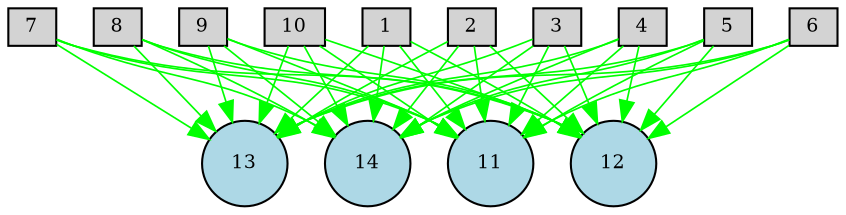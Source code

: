 digraph {
	node [fontsize=9 height=0.2 shape=circle width=0.2]
	1 [fillcolor=lightgray shape=box style=filled]
	2 [fillcolor=lightgray shape=box style=filled]
	3 [fillcolor=lightgray shape=box style=filled]
	4 [fillcolor=lightgray shape=box style=filled]
	5 [fillcolor=lightgray shape=box style=filled]
	6 [fillcolor=lightgray shape=box style=filled]
	7 [fillcolor=lightgray shape=box style=filled]
	8 [fillcolor=lightgray shape=box style=filled]
	9 [fillcolor=lightgray shape=box style=filled]
	10 [fillcolor=lightgray shape=box style=filled]
	11 [fillcolor=lightblue style=filled]
	12 [fillcolor=lightblue style=filled]
	13 [fillcolor=lightblue style=filled]
	14 [fillcolor=lightblue style=filled]
	1 -> 11 [color=green penwidth=0.8 style=solid]
	1 -> 12 [color=green penwidth=0.8 style=solid]
	1 -> 13 [color=green penwidth=0.8 style=solid]
	1 -> 14 [color=green penwidth=0.8 style=solid]
	2 -> 11 [color=green penwidth=0.8 style=solid]
	2 -> 12 [color=green penwidth=0.8 style=solid]
	2 -> 13 [color=green penwidth=0.8 style=solid]
	2 -> 14 [color=green penwidth=0.8 style=solid]
	3 -> 11 [color=green penwidth=0.8 style=solid]
	3 -> 12 [color=green penwidth=0.8 style=solid]
	3 -> 13 [color=green penwidth=0.8 style=solid]
	3 -> 14 [color=green penwidth=0.8 style=solid]
	4 -> 11 [color=green penwidth=0.8 style=solid]
	4 -> 12 [color=green penwidth=0.8 style=solid]
	4 -> 13 [color=green penwidth=0.8 style=solid]
	4 -> 14 [color=green penwidth=0.8 style=solid]
	5 -> 11 [color=green penwidth=0.8 style=solid]
	5 -> 12 [color=green penwidth=0.8 style=solid]
	5 -> 13 [color=green penwidth=0.8 style=solid]
	5 -> 14 [color=green penwidth=0.8 style=solid]
	6 -> 11 [color=green penwidth=0.8 style=solid]
	6 -> 12 [color=green penwidth=0.8 style=solid]
	6 -> 13 [color=green penwidth=0.8 style=solid]
	6 -> 14 [color=green penwidth=0.8 style=solid]
	7 -> 11 [color=green penwidth=0.8 style=solid]
	7 -> 12 [color=green penwidth=0.8 style=solid]
	7 -> 13 [color=green penwidth=0.8 style=solid]
	7 -> 14 [color=green penwidth=0.8 style=solid]
	8 -> 11 [color=green penwidth=0.8 style=solid]
	8 -> 12 [color=green penwidth=0.8 style=solid]
	8 -> 13 [color=green penwidth=0.8 style=solid]
	8 -> 14 [color=green penwidth=0.8 style=solid]
	9 -> 11 [color=green penwidth=0.8 style=solid]
	9 -> 12 [color=green penwidth=0.8 style=solid]
	9 -> 13 [color=green penwidth=0.8 style=solid]
	9 -> 14 [color=green penwidth=0.8 style=solid]
	10 -> 11 [color=green penwidth=0.8 style=solid]
	10 -> 12 [color=green penwidth=0.8 style=solid]
	10 -> 13 [color=green penwidth=0.8 style=solid]
	10 -> 14 [color=green penwidth=0.8 style=solid]
}

